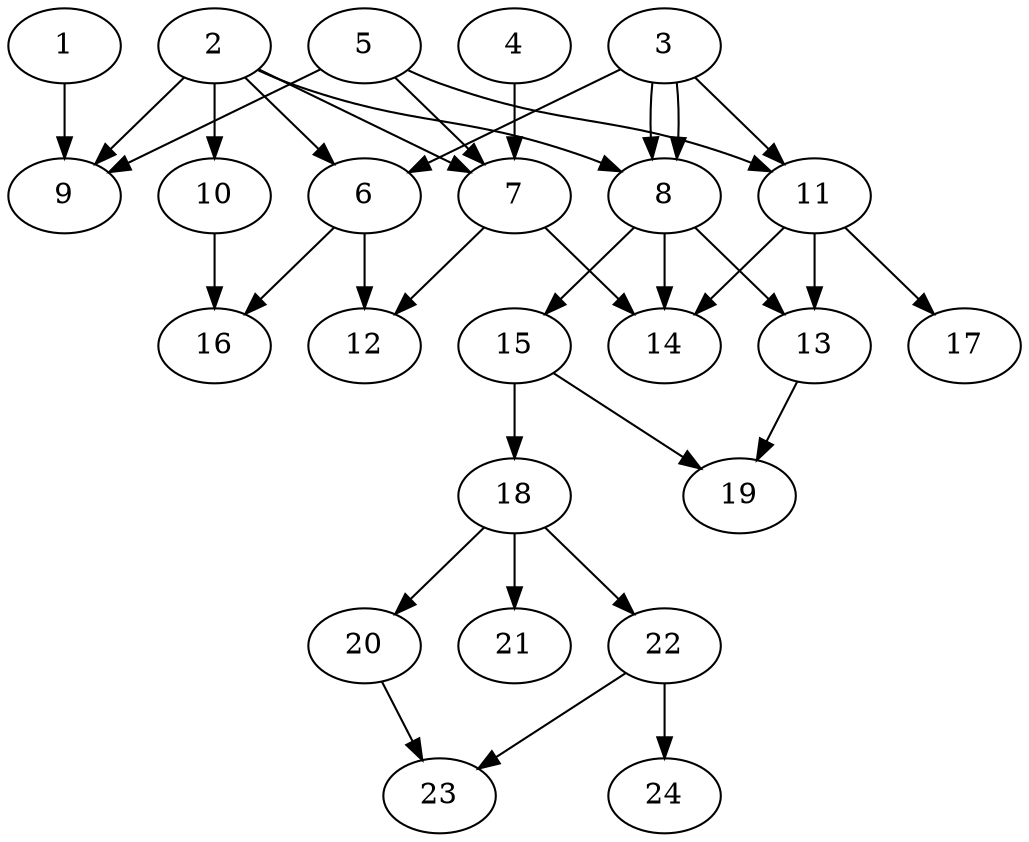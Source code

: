 // DAG (tier=2-normal, mode=data, n=24, ccr=0.426, fat=0.519, density=0.500, regular=0.501, jump=0.179, mindata=2097152, maxdata=16777216)
// DAG automatically generated by daggen at Sun Aug 24 16:33:33 2025
// /home/ermia/Project/Environments/daggen/bin/daggen --dot --ccr 0.426 --fat 0.519 --regular 0.501 --density 0.500 --jump 0.179 --mindata 2097152 --maxdata 16777216 -n 24 
digraph G {
  1 [size="2656420473380685824", alpha="0.14", expect_size="1328210236690342912"]
  1 -> 9 [size ="1914460272852992"]
  2 [size="2456125920409943015424", alpha="0.14", expect_size="1228062960204971507712"]
  2 -> 6 [size ="1456320867729408"]
  2 -> 7 [size ="1456320867729408"]
  2 -> 8 [size ="1456320867729408"]
  2 -> 9 [size ="1456320867729408"]
  2 -> 10 [size ="1456320867729408"]
  3 [size="2800729154624655", alpha="0.01", expect_size="1400364577312327"]
  3 -> 6 [size ="44684973965312"]
  3 -> 8 [size ="44684973965312"]
  3 -> 8 [size ="44684973965312"]
  3 -> 11 [size ="44684973965312"]
  4 [size="148378678630285312000", alpha="0.01", expect_size="74189339315142656000"]
  4 -> 7 [size ="224218264371200"]
  5 [size="330960321671856128000", alpha="0.08", expect_size="165480160835928064000"]
  5 -> 7 [size ="382772392755200"]
  5 -> 9 [size ="382772392755200"]
  5 -> 11 [size ="382772392755200"]
  6 [size="3085487278668656934912", alpha="0.15", expect_size="1542743639334328467456"]
  6 -> 12 [size ="1695531361370112"]
  6 -> 16 [size ="1695531361370112"]
  7 [size="4020188686500860264448", alpha="0.15", expect_size="2010094343250430132224"]
  7 -> 12 [size ="2022650960412672"]
  7 -> 14 [size ="2022650960412672"]
  8 [size="12774340597079466", alpha="0.03", expect_size="6387170298539733"]
  8 -> 13 [size ="243978041556992"]
  8 -> 14 [size ="243978041556992"]
  8 -> 15 [size ="243978041556992"]
  9 [size="153336530033543584", alpha="0.19", expect_size="76668265016771792"]
  10 [size="5537206710955594", alpha="0.07", expect_size="2768603355477797"]
  10 -> 16 [size ="426929446453248"]
  11 [size="4543889117136447", alpha="0.06", expect_size="2271944558568223"]
  11 -> 13 [size ="74544198975488"]
  11 -> 14 [size ="74544198975488"]
  11 -> 17 [size ="74544198975488"]
  12 [size="331630244745489600", alpha="0.11", expect_size="165815122372744800"]
  13 [size="120159986687770352", alpha="0.16", expect_size="60079993343885176"]
  13 -> 19 [size ="2007309681164288"]
  14 [size="43204098570082272", alpha="0.13", expect_size="21602049285041136"]
  15 [size="1807601680686266712064", alpha="0.18", expect_size="903800840343133356032"]
  15 -> 18 [size ="1187112317616128"]
  15 -> 19 [size ="1187112317616128"]
  16 [size="1189626367676170496", alpha="0.03", expect_size="594813183838085248"]
  17 [size="19007189712435500", alpha="0.13", expect_size="9503594856217750"]
  18 [size="105558761000910768", alpha="0.01", expect_size="52779380500455384"]
  18 -> 20 [size ="2183875316940800"]
  18 -> 21 [size ="2183875316940800"]
  18 -> 22 [size ="2183875316940800"]
  19 [size="38089116835413576", alpha="0.17", expect_size="19044558417706788"]
  20 [size="4401045675503126528", alpha="0.18", expect_size="2200522837751563264"]
  20 -> 23 [size ="2032301558988800"]
  21 [size="1194002271482087424", alpha="0.06", expect_size="597001135741043712"]
  22 [size="2757343297991308476416", alpha="0.10", expect_size="1378671648995654238208"]
  22 -> 23 [size ="1573079050354688"]
  22 -> 24 [size ="1573079050354688"]
  23 [size="476763187419059060736", alpha="0.07", expect_size="238381593709529530368"]
  24 [size="652454304837271552000", alpha="0.15", expect_size="326227152418635776000"]
}